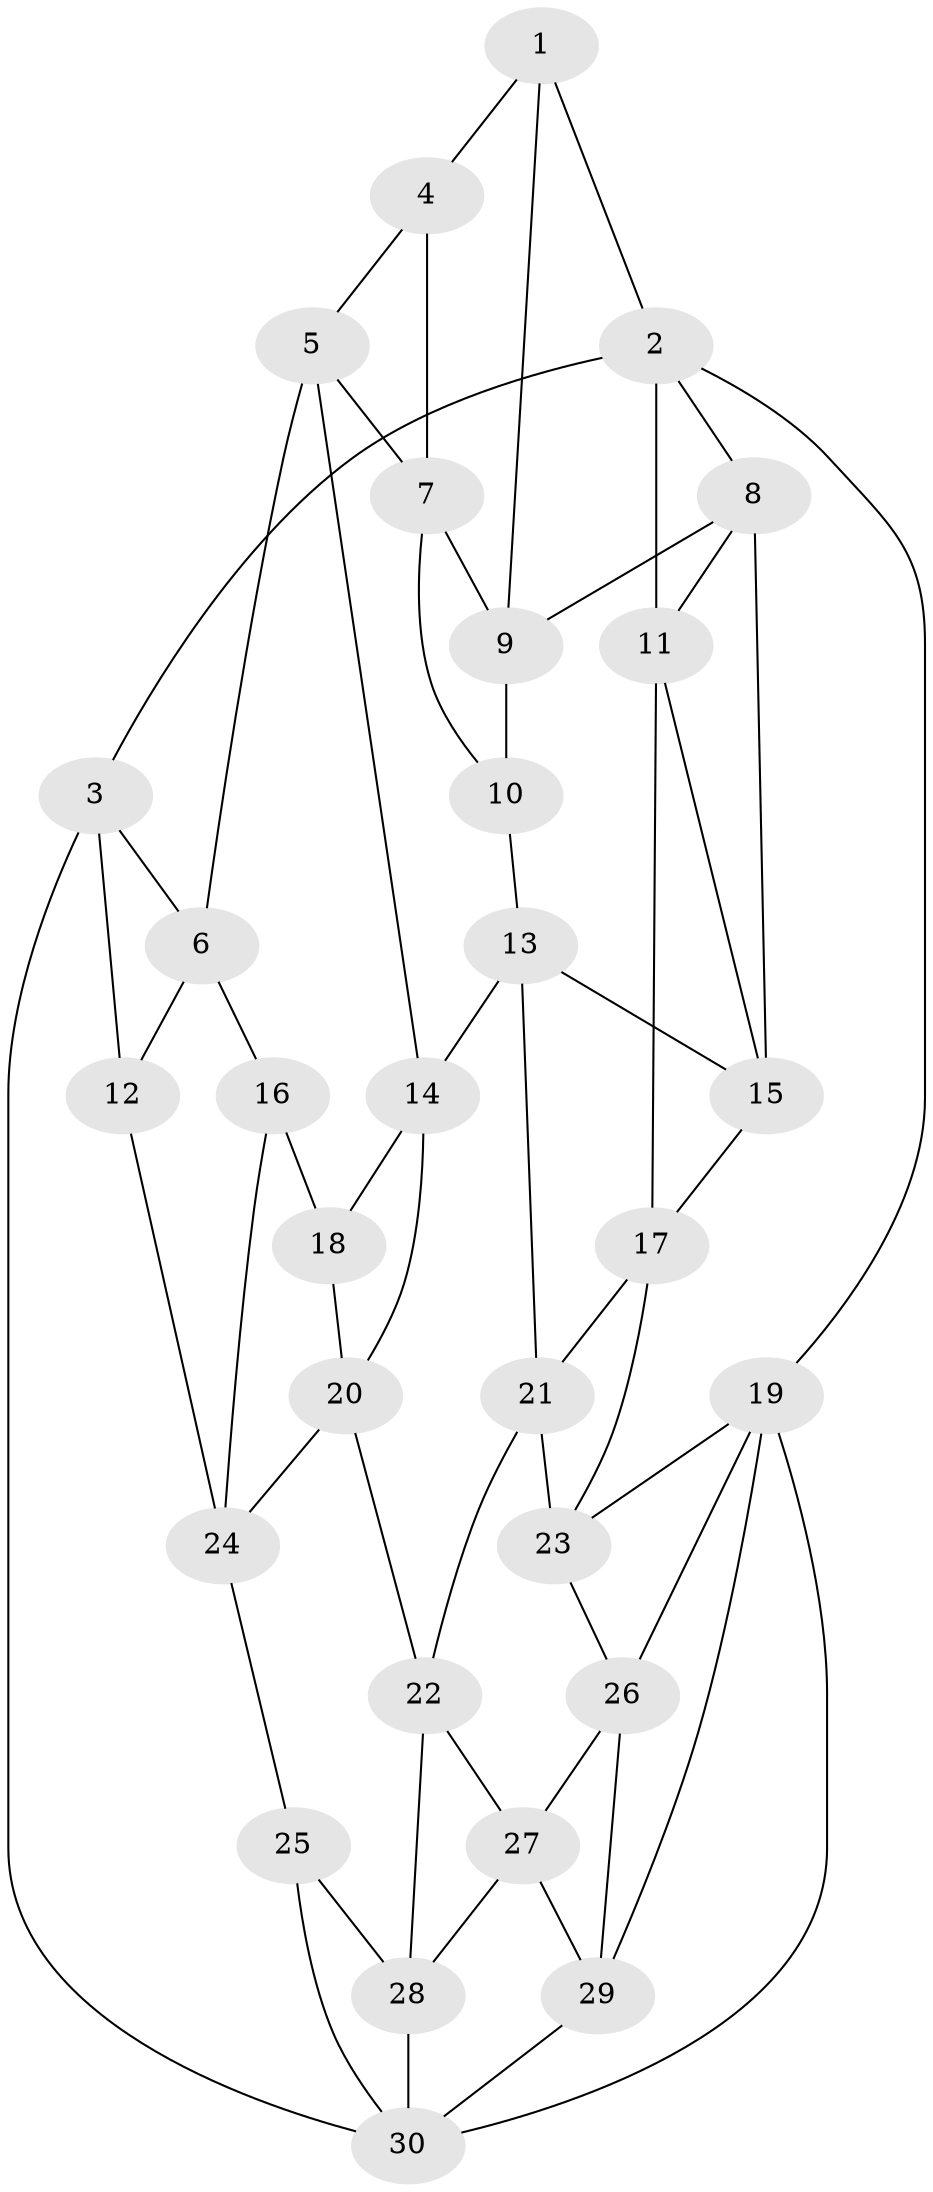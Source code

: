 // original degree distribution, {3: 0.03571428571428571, 4: 0.21428571428571427, 5: 0.5714285714285714, 6: 0.17857142857142858}
// Generated by graph-tools (version 1.1) at 2025/27/03/09/25 03:27:11]
// undirected, 30 vertices, 58 edges
graph export_dot {
graph [start="1"]
  node [color=gray90,style=filled];
  1;
  2;
  3;
  4;
  5;
  6;
  7;
  8;
  9;
  10;
  11;
  12;
  13;
  14;
  15;
  16;
  17;
  18;
  19;
  20;
  21;
  22;
  23;
  24;
  25;
  26;
  27;
  28;
  29;
  30;
  1 -- 2 [weight=1.0];
  1 -- 4 [weight=1.0];
  1 -- 9 [weight=1.0];
  2 -- 3 [weight=1.0];
  2 -- 8 [weight=1.0];
  2 -- 11 [weight=1.0];
  2 -- 19 [weight=1.0];
  3 -- 6 [weight=1.0];
  3 -- 12 [weight=1.0];
  3 -- 30 [weight=1.0];
  4 -- 5 [weight=1.0];
  4 -- 7 [weight=1.0];
  5 -- 6 [weight=1.0];
  5 -- 7 [weight=1.0];
  5 -- 14 [weight=1.0];
  6 -- 12 [weight=1.0];
  6 -- 16 [weight=1.0];
  7 -- 9 [weight=1.0];
  7 -- 10 [weight=1.0];
  8 -- 9 [weight=1.0];
  8 -- 11 [weight=1.0];
  8 -- 15 [weight=1.0];
  9 -- 10 [weight=1.0];
  10 -- 13 [weight=1.0];
  11 -- 15 [weight=1.0];
  11 -- 17 [weight=1.0];
  12 -- 24 [weight=1.0];
  13 -- 14 [weight=1.0];
  13 -- 15 [weight=1.0];
  13 -- 21 [weight=1.0];
  14 -- 18 [weight=1.0];
  14 -- 20 [weight=1.0];
  15 -- 17 [weight=1.0];
  16 -- 18 [weight=2.0];
  16 -- 24 [weight=1.0];
  17 -- 21 [weight=1.0];
  17 -- 23 [weight=1.0];
  18 -- 20 [weight=1.0];
  19 -- 23 [weight=1.0];
  19 -- 26 [weight=1.0];
  19 -- 29 [weight=1.0];
  19 -- 30 [weight=1.0];
  20 -- 22 [weight=1.0];
  20 -- 24 [weight=1.0];
  21 -- 22 [weight=1.0];
  21 -- 23 [weight=1.0];
  22 -- 27 [weight=1.0];
  22 -- 28 [weight=1.0];
  23 -- 26 [weight=1.0];
  24 -- 25 [weight=1.0];
  25 -- 28 [weight=1.0];
  25 -- 30 [weight=1.0];
  26 -- 27 [weight=1.0];
  26 -- 29 [weight=1.0];
  27 -- 28 [weight=1.0];
  27 -- 29 [weight=1.0];
  28 -- 30 [weight=1.0];
  29 -- 30 [weight=1.0];
}
